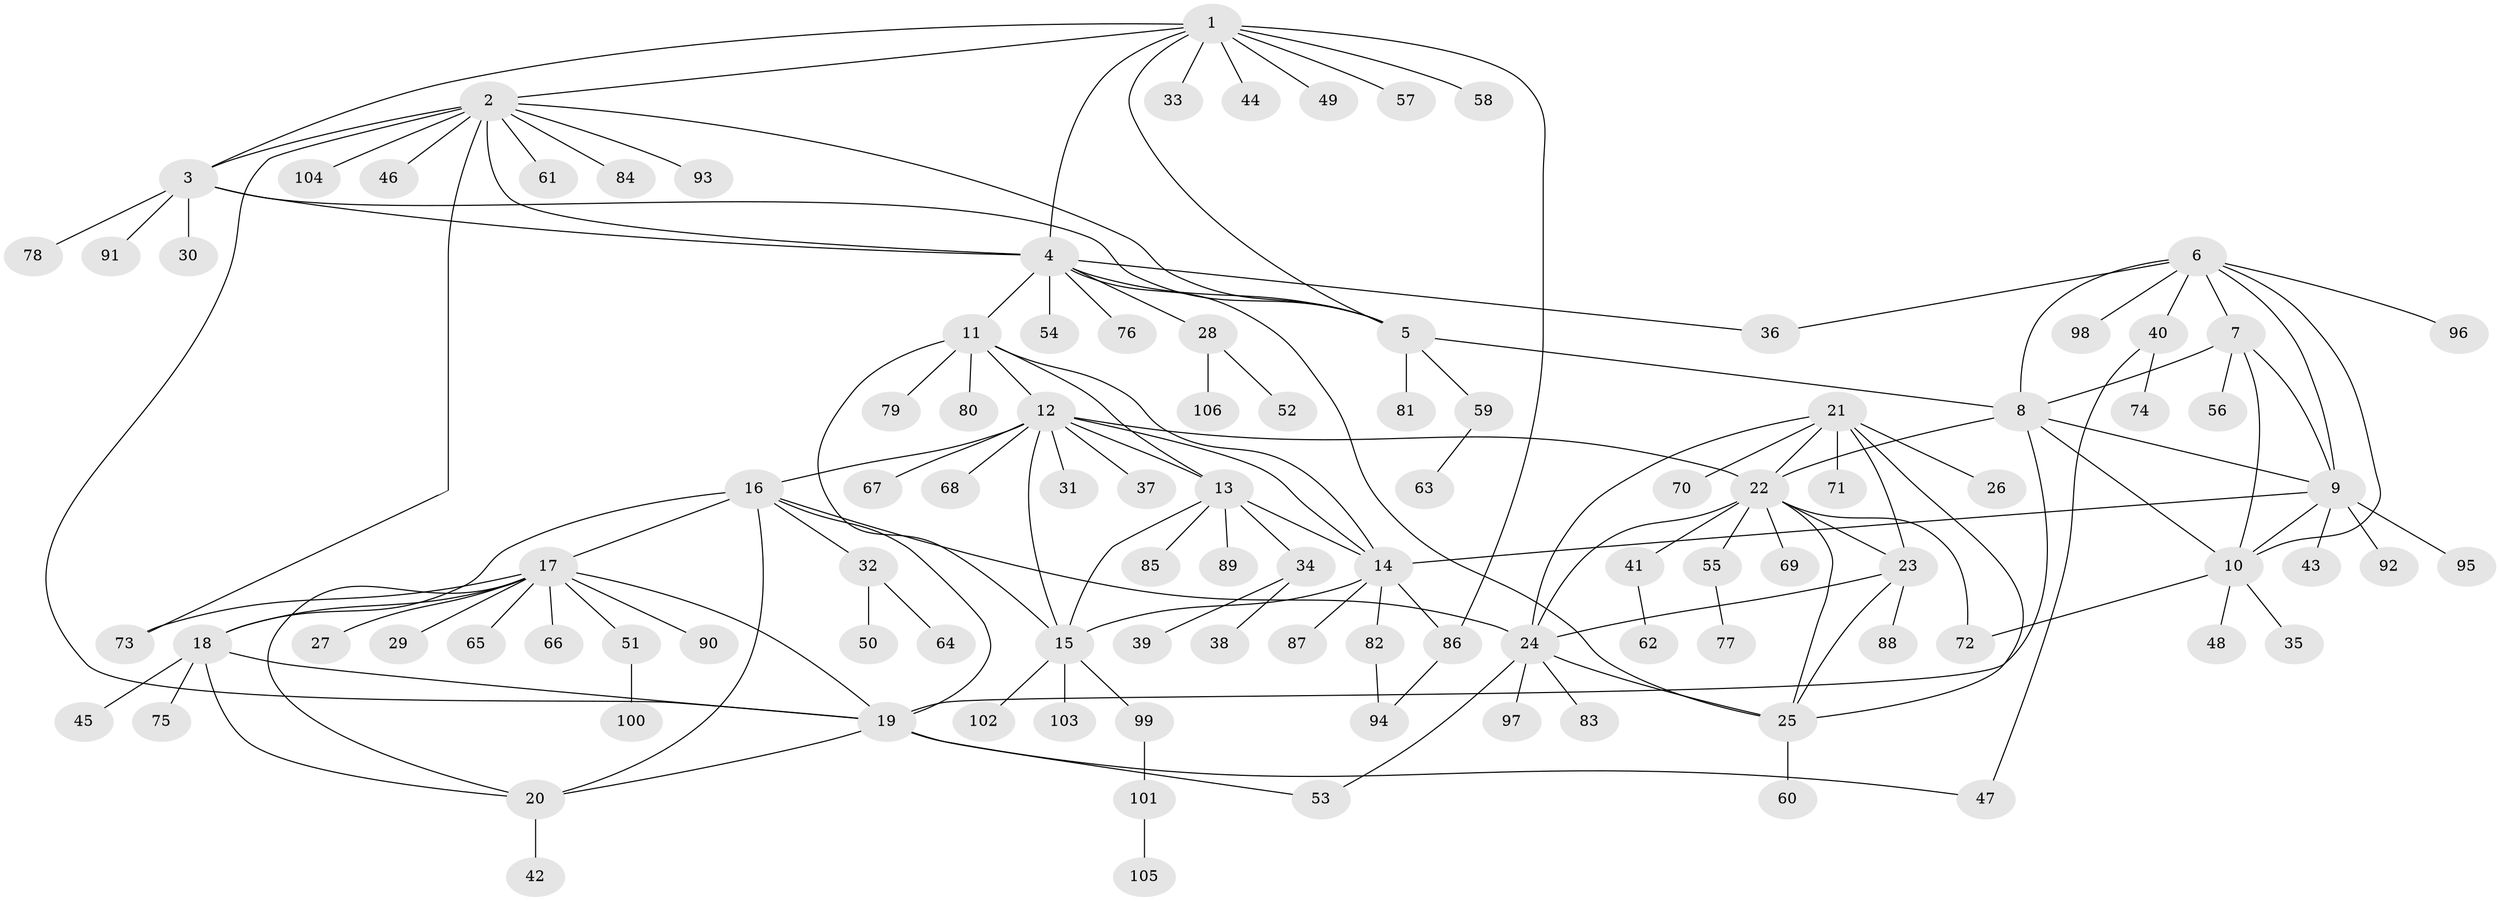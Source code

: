 // Generated by graph-tools (version 1.1) at 2025/37/03/09/25 02:37:17]
// undirected, 106 vertices, 148 edges
graph export_dot {
graph [start="1"]
  node [color=gray90,style=filled];
  1;
  2;
  3;
  4;
  5;
  6;
  7;
  8;
  9;
  10;
  11;
  12;
  13;
  14;
  15;
  16;
  17;
  18;
  19;
  20;
  21;
  22;
  23;
  24;
  25;
  26;
  27;
  28;
  29;
  30;
  31;
  32;
  33;
  34;
  35;
  36;
  37;
  38;
  39;
  40;
  41;
  42;
  43;
  44;
  45;
  46;
  47;
  48;
  49;
  50;
  51;
  52;
  53;
  54;
  55;
  56;
  57;
  58;
  59;
  60;
  61;
  62;
  63;
  64;
  65;
  66;
  67;
  68;
  69;
  70;
  71;
  72;
  73;
  74;
  75;
  76;
  77;
  78;
  79;
  80;
  81;
  82;
  83;
  84;
  85;
  86;
  87;
  88;
  89;
  90;
  91;
  92;
  93;
  94;
  95;
  96;
  97;
  98;
  99;
  100;
  101;
  102;
  103;
  104;
  105;
  106;
  1 -- 2;
  1 -- 3;
  1 -- 4;
  1 -- 5;
  1 -- 33;
  1 -- 44;
  1 -- 49;
  1 -- 57;
  1 -- 58;
  1 -- 86;
  2 -- 3;
  2 -- 4;
  2 -- 5;
  2 -- 19;
  2 -- 46;
  2 -- 61;
  2 -- 73;
  2 -- 84;
  2 -- 93;
  2 -- 104;
  3 -- 4;
  3 -- 5;
  3 -- 30;
  3 -- 78;
  3 -- 91;
  4 -- 5;
  4 -- 11;
  4 -- 25;
  4 -- 28;
  4 -- 36;
  4 -- 54;
  4 -- 76;
  5 -- 8;
  5 -- 59;
  5 -- 81;
  6 -- 7;
  6 -- 8;
  6 -- 9;
  6 -- 10;
  6 -- 36;
  6 -- 40;
  6 -- 96;
  6 -- 98;
  7 -- 8;
  7 -- 9;
  7 -- 10;
  7 -- 56;
  8 -- 9;
  8 -- 10;
  8 -- 19;
  8 -- 22;
  9 -- 10;
  9 -- 14;
  9 -- 43;
  9 -- 92;
  9 -- 95;
  10 -- 35;
  10 -- 48;
  10 -- 72;
  11 -- 12;
  11 -- 13;
  11 -- 14;
  11 -- 15;
  11 -- 79;
  11 -- 80;
  12 -- 13;
  12 -- 14;
  12 -- 15;
  12 -- 16;
  12 -- 22;
  12 -- 31;
  12 -- 37;
  12 -- 67;
  12 -- 68;
  13 -- 14;
  13 -- 15;
  13 -- 34;
  13 -- 85;
  13 -- 89;
  14 -- 15;
  14 -- 82;
  14 -- 86;
  14 -- 87;
  15 -- 99;
  15 -- 102;
  15 -- 103;
  16 -- 17;
  16 -- 18;
  16 -- 19;
  16 -- 20;
  16 -- 24;
  16 -- 32;
  17 -- 18;
  17 -- 19;
  17 -- 20;
  17 -- 27;
  17 -- 29;
  17 -- 51;
  17 -- 65;
  17 -- 66;
  17 -- 73;
  17 -- 90;
  18 -- 19;
  18 -- 20;
  18 -- 45;
  18 -- 75;
  19 -- 20;
  19 -- 47;
  19 -- 53;
  20 -- 42;
  21 -- 22;
  21 -- 23;
  21 -- 24;
  21 -- 25;
  21 -- 26;
  21 -- 70;
  21 -- 71;
  22 -- 23;
  22 -- 24;
  22 -- 25;
  22 -- 41;
  22 -- 55;
  22 -- 69;
  22 -- 72;
  23 -- 24;
  23 -- 25;
  23 -- 88;
  24 -- 25;
  24 -- 53;
  24 -- 83;
  24 -- 97;
  25 -- 60;
  28 -- 52;
  28 -- 106;
  32 -- 50;
  32 -- 64;
  34 -- 38;
  34 -- 39;
  40 -- 47;
  40 -- 74;
  41 -- 62;
  51 -- 100;
  55 -- 77;
  59 -- 63;
  82 -- 94;
  86 -- 94;
  99 -- 101;
  101 -- 105;
}
